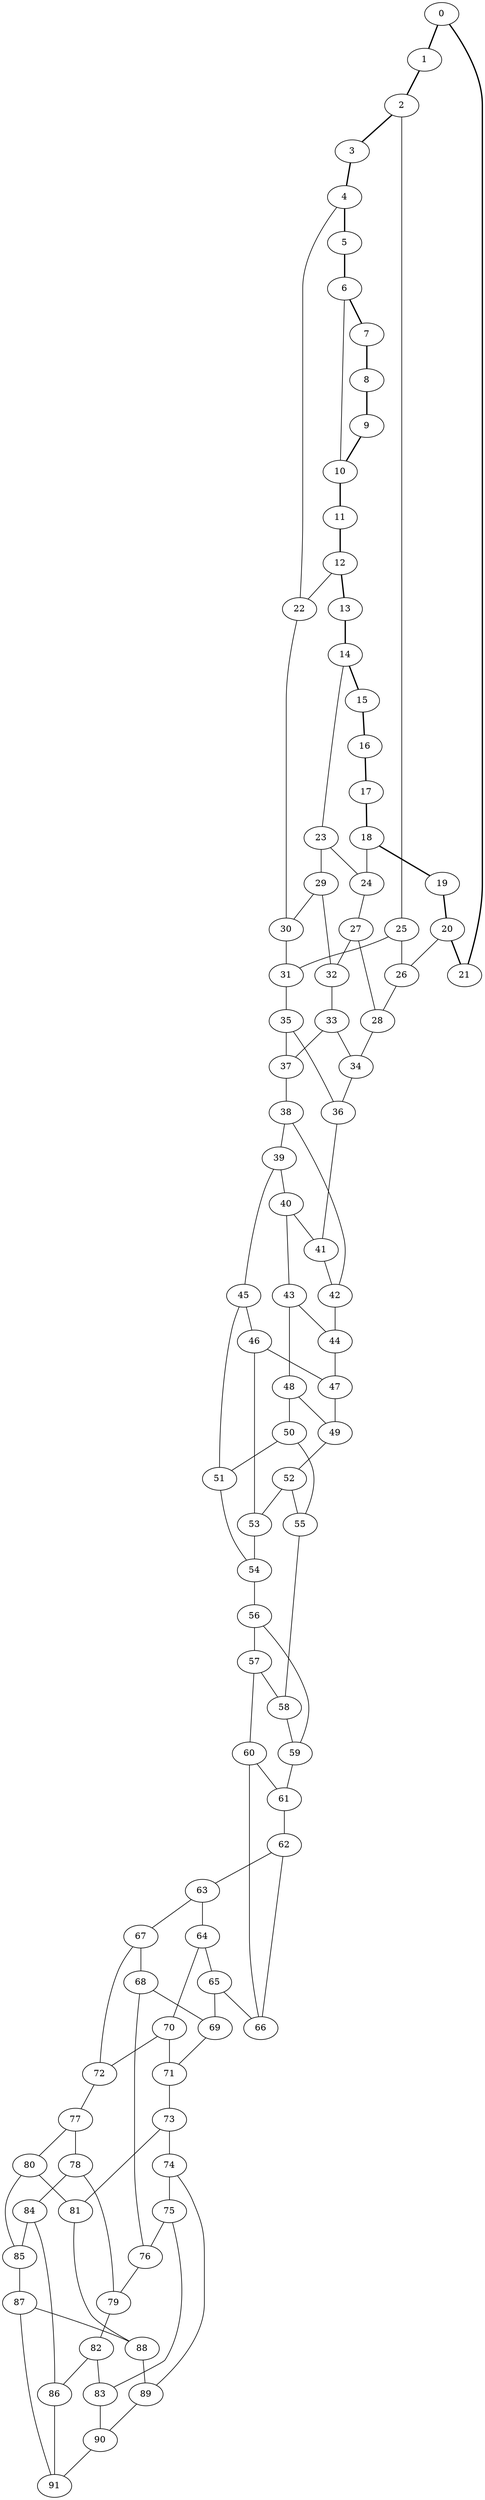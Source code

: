 graph G {
0 [ pos = " 9.59,0.00!" ];
0 -- 1[style=bold];
0 -- 21[style=bold];
1 [ pos = " 9.20,2.70!" ];
1 -- 2[style=bold];
2 [ pos = " 8.07,5.19!" ];
2 -- 3[style=bold];
2 -- 25;
3 [ pos = " 6.28,7.25!" ];
3 -- 4[style=bold];
4 [ pos = " 3.98,8.72!" ];
4 -- 5[style=bold];
4 -- 22;
5 [ pos = " 1.37,9.49!" ];
5 -- 6[style=bold];
6 [ pos = " -1.37,9.49!" ];
6 -- 7[style=bold];
6 -- 10;
7 [ pos = " -3.98,8.72!" ];
7 -- 8[style=bold];
8 [ pos = " -6.28,7.25!" ];
8 -- 9[style=bold];
9 [ pos = " -8.07,5.19!" ];
9 -- 10[style=bold];
10 [ pos = " -9.20,2.70!" ];
10 -- 11[style=bold];
11 [ pos = " -9.59,0.00!" ];
11 -- 12[style=bold];
12 [ pos = " -9.20,-2.70!" ];
12 -- 13[style=bold];
12 -- 22;
13 [ pos = " -8.07,-5.19!" ];
13 -- 14[style=bold];
14 [ pos = " -6.28,-7.25!" ];
14 -- 15[style=bold];
14 -- 23;
15 [ pos = " -3.98,-8.72!" ];
15 -- 16[style=bold];
16 [ pos = " -1.37,-9.49!" ];
16 -- 17[style=bold];
17 [ pos = " 1.37,-9.49!" ];
17 -- 18[style=bold];
18 [ pos = " 3.98,-8.72!" ];
18 -- 19[style=bold];
18 -- 24;
19 [ pos = " 6.28,-7.25!" ];
19 -- 20[style=bold];
20 [ pos = " 8.07,-5.19!" ];
20 -- 21[style=bold];
20 -- 26;
21 [ pos = " 9.20,-2.70!" ];
22 -- 30;
23 -- 24;
23 -- 29;
24 -- 27;
25 -- 26;
25 -- 31;
26 -- 28;
27 -- 28;
27 -- 32;
28 -- 34;
29 -- 30;
29 -- 32;
30 -- 31;
31 -- 35;
32 -- 33;
33 -- 34;
33 -- 37;
34 -- 36;
35 -- 36;
35 -- 37;
36 -- 41;
37 -- 38;
38 -- 39;
38 -- 42;
39 -- 40;
39 -- 45;
40 -- 41;
40 -- 43;
41 -- 42;
42 -- 44;
43 -- 44;
43 -- 48;
44 -- 47;
45 -- 46;
45 -- 51;
46 -- 47;
46 -- 53;
47 -- 49;
48 -- 49;
48 -- 50;
49 -- 52;
50 -- 51;
50 -- 55;
51 -- 54;
52 -- 53;
52 -- 55;
53 -- 54;
54 -- 56;
55 -- 58;
56 -- 57;
56 -- 59;
57 -- 58;
57 -- 60;
58 -- 59;
59 -- 61;
60 -- 61;
60 -- 66;
61 -- 62;
62 -- 63;
62 -- 66;
63 -- 64;
63 -- 67;
64 -- 65;
64 -- 70;
65 -- 66;
65 -- 69;
67 -- 68;
67 -- 72;
68 -- 69;
68 -- 76;
69 -- 71;
70 -- 71;
70 -- 72;
71 -- 73;
72 -- 77;
73 -- 74;
73 -- 81;
74 -- 75;
74 -- 89;
75 -- 76;
75 -- 83;
76 -- 79;
77 -- 78;
77 -- 80;
78 -- 79;
78 -- 84;
79 -- 82;
80 -- 81;
80 -- 85;
81 -- 88;
82 -- 83;
82 -- 86;
83 -- 90;
84 -- 85;
84 -- 86;
85 -- 87;
86 -- 91;
87 -- 88;
87 -- 91;
88 -- 89;
89 -- 90;
90 -- 91;
}
